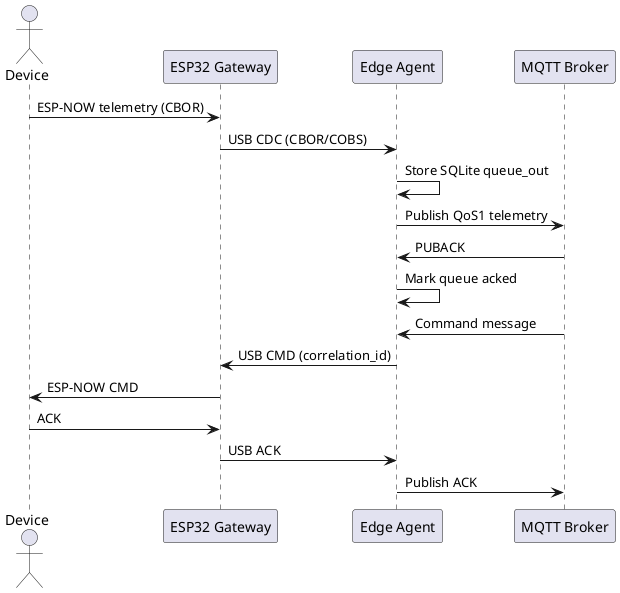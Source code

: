 @startuml
actor Device
participant "ESP32 Gateway" as GW
participant "Edge Agent" as Edge
participant "MQTT Broker" as MQTT

Device -> GW : ESP-NOW telemetry (CBOR)
GW -> Edge : USB CDC (CBOR/COBS)
Edge -> Edge : Store SQLite queue_out
Edge -> MQTT : Publish QoS1 telemetry
MQTT -> Edge : PUBACK
Edge -> Edge : Mark queue acked

MQTT -> Edge : Command message
Edge -> GW : USB CMD (correlation_id)
GW -> Device : ESP-NOW CMD
Device -> GW : ACK
GW -> Edge : USB ACK
Edge -> MQTT : Publish ACK
@enduml
